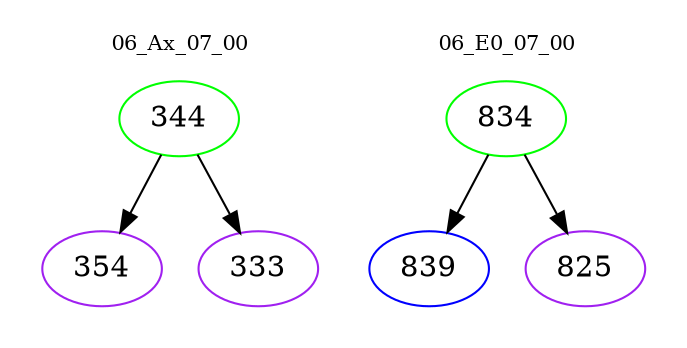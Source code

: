digraph{
subgraph cluster_0 {
color = white
label = "06_Ax_07_00";
fontsize=10;
T0_344 [label="344", color="green"]
T0_344 -> T0_354 [color="black"]
T0_354 [label="354", color="purple"]
T0_344 -> T0_333 [color="black"]
T0_333 [label="333", color="purple"]
}
subgraph cluster_1 {
color = white
label = "06_E0_07_00";
fontsize=10;
T1_834 [label="834", color="green"]
T1_834 -> T1_839 [color="black"]
T1_839 [label="839", color="blue"]
T1_834 -> T1_825 [color="black"]
T1_825 [label="825", color="purple"]
}
}
